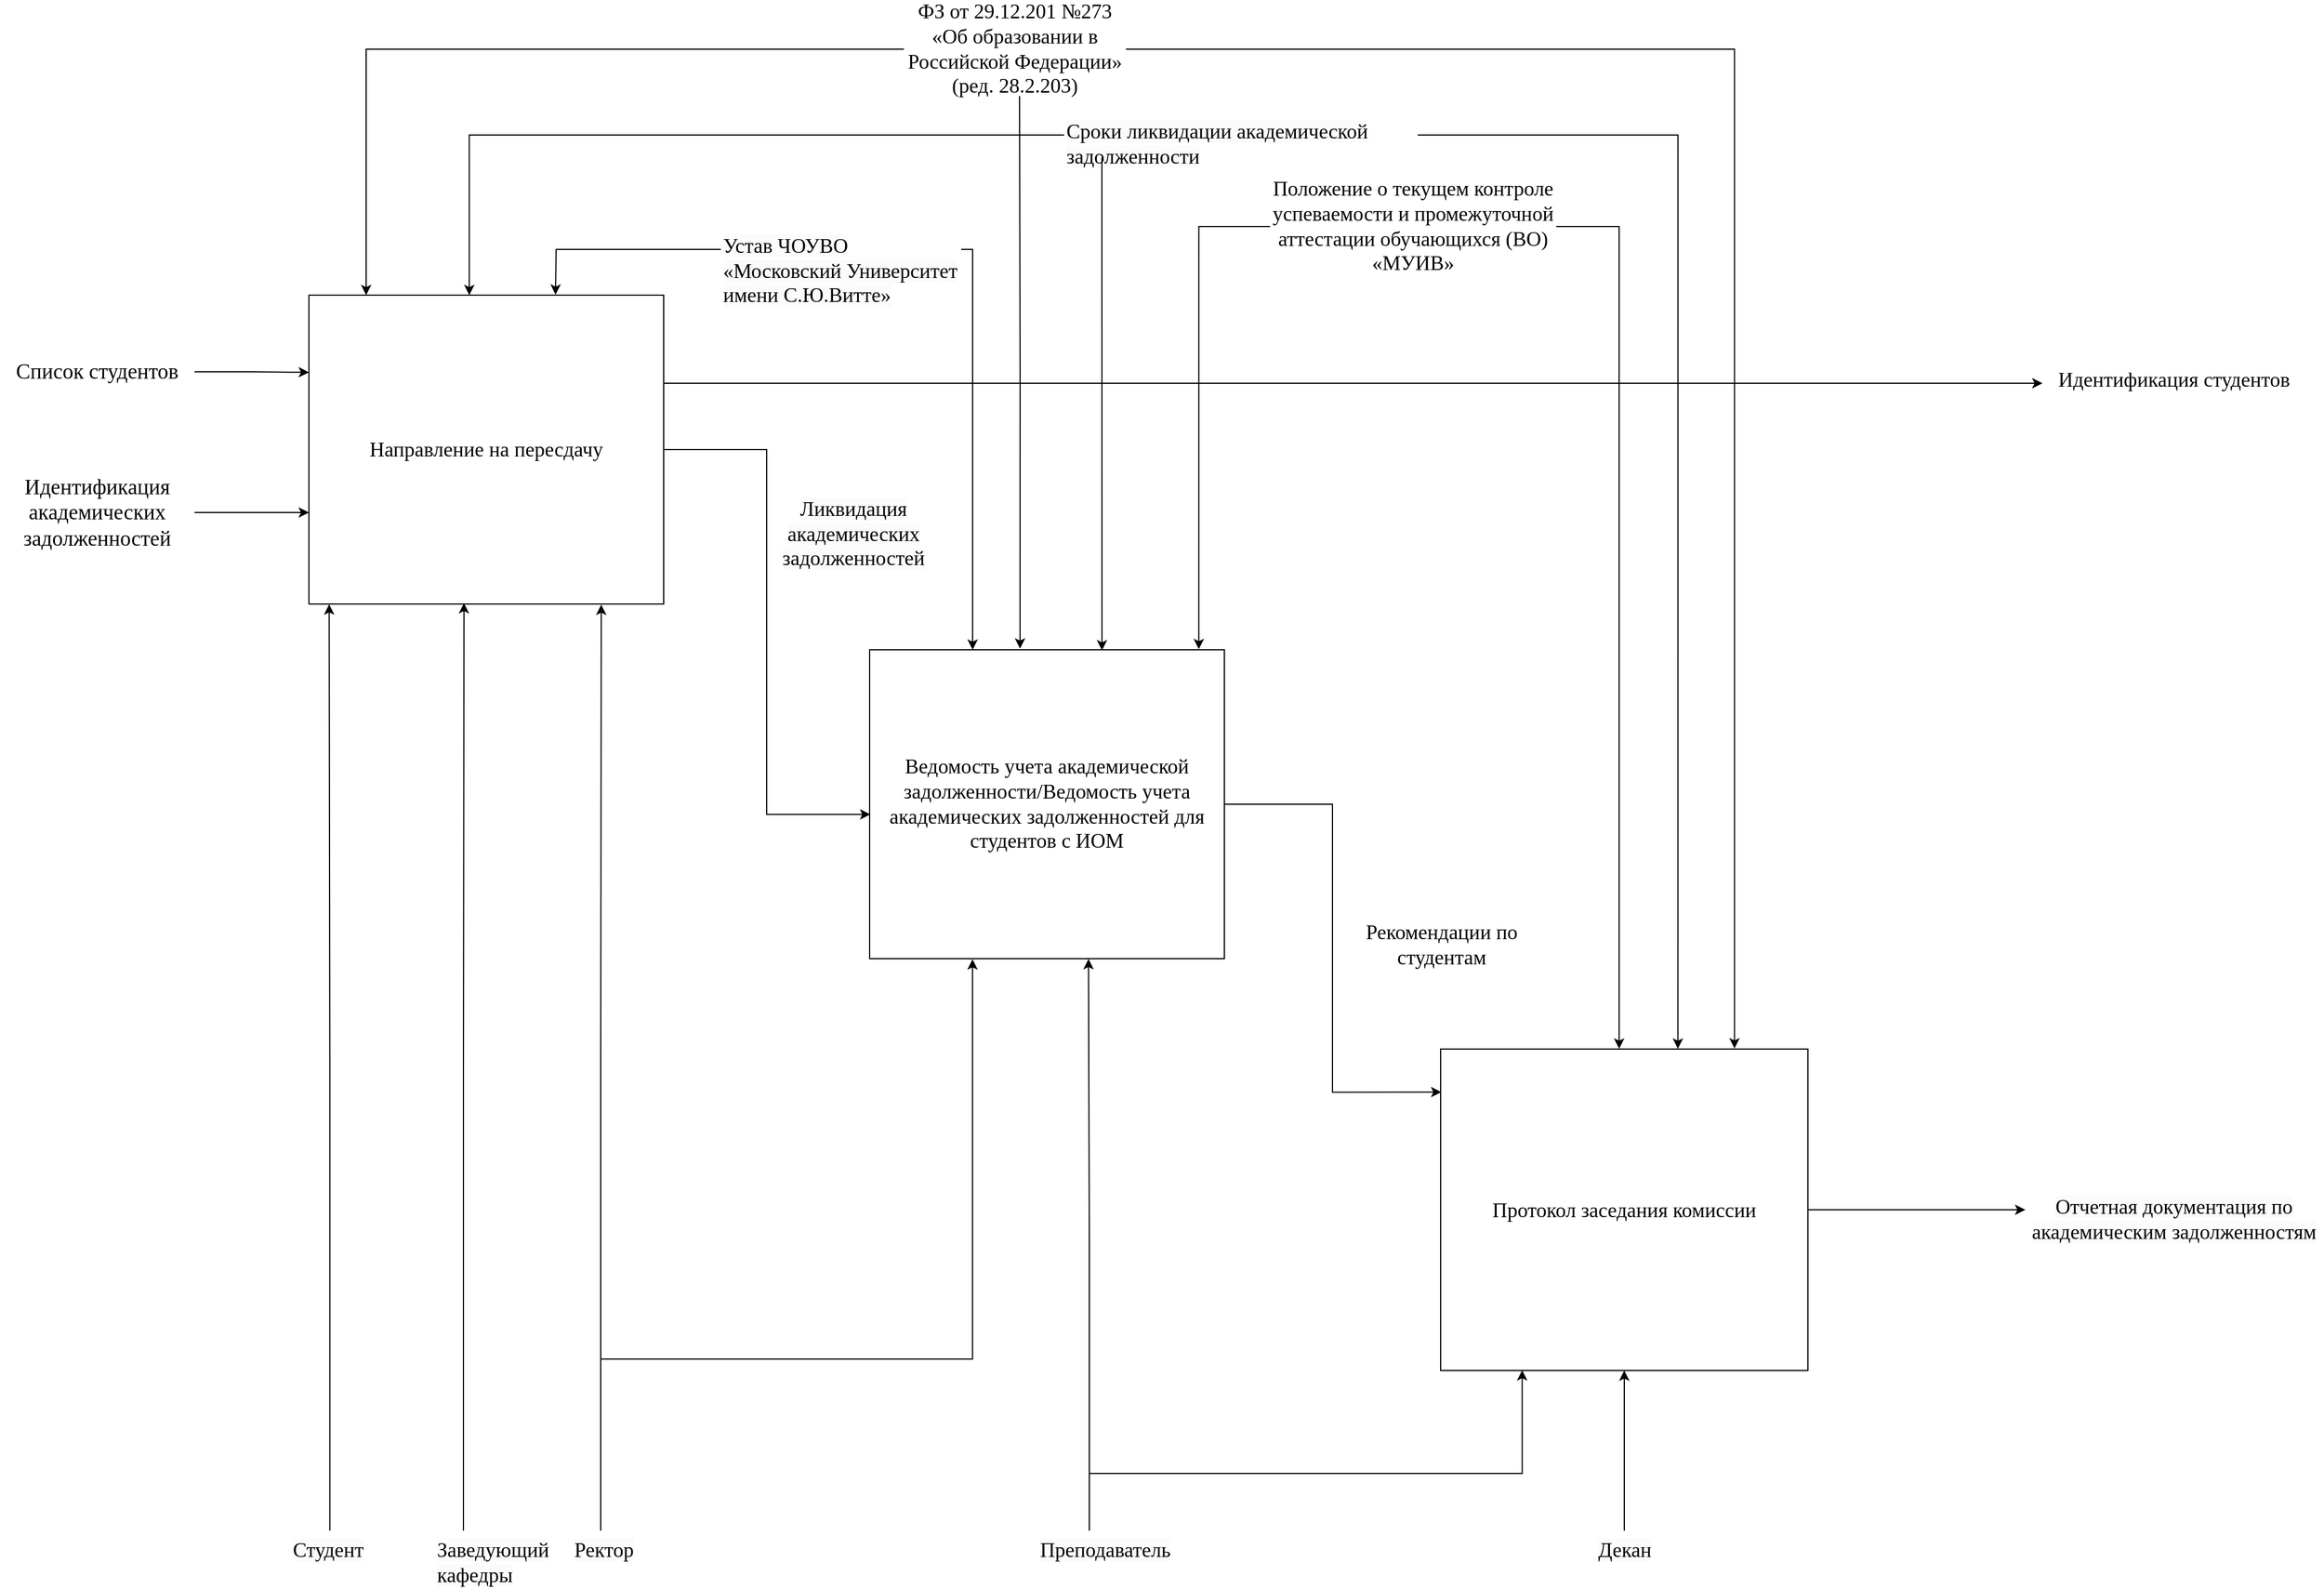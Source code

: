 <mxfile version="27.1.1">
  <diagram name="Страница — 1" id="OdD4HG6TCLOufBFb-vtZ">
    <mxGraphModel dx="3190" dy="2492" grid="1" gridSize="10" guides="1" tooltips="1" connect="1" arrows="1" fold="1" page="1" pageScale="1" pageWidth="827" pageHeight="1169" math="0" shadow="0">
      <root>
        <mxCell id="0" />
        <mxCell id="1" parent="0" />
        <mxCell id="icH0nL4AUDxP8CXkfYBV-19" style="edgeStyle=orthogonalEdgeStyle;rounded=0;orthogonalLoop=1;jettySize=auto;html=1;entryX=0;entryY=0.5;entryDx=0;entryDy=0;" parent="1" source="44kAvlYFRHypITi_IRr9-1" target="icH0nL4AUDxP8CXkfYBV-12" edge="1">
          <mxGeometry relative="1" as="geometry">
            <Array as="points">
              <mxPoint x="720" y="317" />
              <mxPoint x="720" y="317" />
            </Array>
          </mxGeometry>
        </mxCell>
        <mxCell id="44kAvlYFRHypITi_IRr9-1" value="&lt;span style=&quot;font-family: &amp;quot;Times New Roman&amp;quot;;&quot;&gt;Направление на пересдачу&lt;/span&gt;" style="rounded=0;whiteSpace=wrap;html=1;fontSize=18;" parent="1" vertex="1">
          <mxGeometry x="100" y="240" width="310" height="270" as="geometry" />
        </mxCell>
        <mxCell id="44kAvlYFRHypITi_IRr9-59" style="edgeStyle=orthogonalEdgeStyle;rounded=0;orthogonalLoop=1;jettySize=auto;html=1;fontSize=18;entryX=0.486;entryY=-0.001;entryDx=0;entryDy=0;entryPerimeter=0;" parent="1" source="44kAvlYFRHypITi_IRr9-5" target="44kAvlYFRHypITi_IRr9-30" edge="1">
          <mxGeometry relative="1" as="geometry">
            <Array as="points">
              <mxPoint x="1245" y="180" />
            </Array>
          </mxGeometry>
        </mxCell>
        <mxCell id="44kAvlYFRHypITi_IRr9-5" value="&lt;span style=&quot;font-family: &amp;quot;Times New Roman&amp;quot;;&quot;&gt;&lt;font&gt;Положение о текущем контроле успеваемости и промежуточной аттестации обучающихся (ВО) «МУИВ»&lt;/font&gt;&lt;/span&gt;" style="text;html=1;align=center;verticalAlign=middle;whiteSpace=wrap;rounded=0;fontSize=18;" parent="1" vertex="1">
          <mxGeometry x="940" y="170" width="250" height="20" as="geometry" />
        </mxCell>
        <mxCell id="44kAvlYFRHypITi_IRr9-53" style="edgeStyle=orthogonalEdgeStyle;rounded=0;orthogonalLoop=1;jettySize=auto;html=1;fontSize=18;" parent="1" source="44kAvlYFRHypITi_IRr9-7" target="44kAvlYFRHypITi_IRr9-1" edge="1">
          <mxGeometry relative="1" as="geometry">
            <Array as="points">
              <mxPoint x="150" y="25" />
            </Array>
          </mxGeometry>
        </mxCell>
        <mxCell id="44kAvlYFRHypITi_IRr9-7" value="&lt;span style=&quot;font-family: &amp;quot;Times New Roman&amp;quot;;&quot;&gt;ФЗ от 29.12.201 №273 «Об образовании в Российской Федерации» (ред. 28.2.203)&lt;/span&gt;" style="text;html=1;align=center;verticalAlign=middle;whiteSpace=wrap;rounded=0;fontSize=18;" parent="1" vertex="1">
          <mxGeometry x="620" y="10" width="194" height="30" as="geometry" />
        </mxCell>
        <mxCell id="44kAvlYFRHypITi_IRr9-15" value="&lt;span style=&quot;color: rgb(0, 0, 0); font-family: &amp;quot;Times New Roman&amp;quot;; font-style: normal; font-variant-ligatures: normal; font-variant-caps: normal; font-weight: 400; letter-spacing: normal; orphans: 2; text-align: center; text-indent: 0px; text-transform: none; widows: 2; word-spacing: 0px; -webkit-text-stroke-width: 0px; white-space: normal; background-color: rgb(251, 251, 251); text-decoration-thickness: initial; text-decoration-style: initial; text-decoration-color: initial; float: none; display: inline !important;&quot;&gt;Студент&lt;/span&gt;" style="text;whiteSpace=wrap;html=1;fontSize=18;" parent="1" vertex="1">
          <mxGeometry x="84" y="1320" width="68.5" height="40" as="geometry" />
        </mxCell>
        <mxCell id="44kAvlYFRHypITi_IRr9-24" value="&lt;span style=&quot;color: rgb(0, 0, 0); font-family: &amp;quot;Times New Roman&amp;quot;; font-style: normal; font-variant-ligatures: normal; font-variant-caps: normal; font-weight: 400; letter-spacing: normal; orphans: 2; text-align: center; text-indent: 0px; text-transform: none; widows: 2; word-spacing: 0px; -webkit-text-stroke-width: 0px; white-space: normal; background-color: rgb(251, 251, 251); text-decoration-thickness: initial; text-decoration-style: initial; text-decoration-color: initial; float: none; display: inline !important;&quot;&gt;Заведующий кафедры&lt;/span&gt;" style="text;whiteSpace=wrap;html=1;fontSize=18;" parent="1" vertex="1">
          <mxGeometry x="210" y="1320" width="50" height="40" as="geometry" />
        </mxCell>
        <mxCell id="icH0nL4AUDxP8CXkfYBV-7" style="edgeStyle=orthogonalEdgeStyle;rounded=0;orthogonalLoop=1;jettySize=auto;html=1;entryX=0.29;entryY=1.002;entryDx=0;entryDy=0;entryPerimeter=0;" parent="1" source="44kAvlYFRHypITi_IRr9-25" target="44kAvlYFRHypITi_IRr9-29" edge="1">
          <mxGeometry relative="1" as="geometry">
            <Array as="points">
              <mxPoint x="355" y="1170" />
              <mxPoint x="680" y="1170" />
            </Array>
          </mxGeometry>
        </mxCell>
        <mxCell id="44kAvlYFRHypITi_IRr9-25" value="&lt;span style=&quot;color: rgb(0, 0, 0); font-family: &amp;quot;Times New Roman&amp;quot;; font-style: normal; font-variant-ligatures: normal; font-variant-caps: normal; font-weight: 400; letter-spacing: normal; orphans: 2; text-align: center; text-indent: 0px; text-transform: none; widows: 2; word-spacing: 0px; -webkit-text-stroke-width: 0px; white-space: normal; background-color: rgb(251, 251, 251); text-decoration-thickness: initial; text-decoration-style: initial; text-decoration-color: initial; float: none; display: inline !important;&quot;&gt;Ректор&lt;/span&gt;" style="text;whiteSpace=wrap;html=1;fontSize=18;" parent="1" vertex="1">
          <mxGeometry x="330" y="1320" width="50" height="40" as="geometry" />
        </mxCell>
        <mxCell id="UUo2lxp8RJapsqTJif-M-3" style="edgeStyle=orthogonalEdgeStyle;rounded=0;orthogonalLoop=1;jettySize=auto;html=1;entryX=0.5;entryY=1;entryDx=0;entryDy=0;fontSize=18;" parent="1" source="44kAvlYFRHypITi_IRr9-26" target="44kAvlYFRHypITi_IRr9-30" edge="1">
          <mxGeometry relative="1" as="geometry" />
        </mxCell>
        <mxCell id="44kAvlYFRHypITi_IRr9-26" value="&lt;span style=&quot;color: rgb(0, 0, 0); font-family: &amp;quot;Times New Roman&amp;quot;; font-style: normal; font-variant-ligatures: normal; font-variant-caps: normal; font-weight: 400; letter-spacing: normal; orphans: 2; text-indent: 0px; text-transform: none; widows: 2; word-spacing: 0px; -webkit-text-stroke-width: 0px; white-space: normal; background-color: rgb(251, 251, 251); text-decoration-thickness: initial; text-decoration-style: initial; text-decoration-color: initial; float: none; display: inline !important;&quot;&gt;Декан&lt;/span&gt;" style="text;whiteSpace=wrap;html=1;align=center;fontSize=18;" parent="1" vertex="1">
          <mxGeometry x="1214.5" y="1320" width="70" height="40" as="geometry" />
        </mxCell>
        <mxCell id="44kAvlYFRHypITi_IRr9-29" value="&lt;span style=&quot;font-family: &amp;quot;Times New Roman&amp;quot;;&quot;&gt;Ведомость учета академической задолженности/&lt;/span&gt;&lt;font face=&quot;Times New Roman&quot;&gt;Ведомость учета академических задолженностей для студентов с ИОМ&lt;/font&gt;" style="rounded=0;whiteSpace=wrap;html=1;fontSize=18;" parent="1" vertex="1">
          <mxGeometry x="590" y="550" width="310" height="270" as="geometry" />
        </mxCell>
        <mxCell id="lYB-k_tcPMr39Pa2z6qp-15" style="edgeStyle=orthogonalEdgeStyle;rounded=0;orthogonalLoop=1;jettySize=auto;html=1;fontSize=18;entryX=0;entryY=0.5;entryDx=0;entryDy=0;" parent="1" source="44kAvlYFRHypITi_IRr9-30" target="44kAvlYFRHypITi_IRr9-95" edge="1">
          <mxGeometry relative="1" as="geometry">
            <Array as="points">
              <mxPoint x="1490" y="1040" />
              <mxPoint x="1490" y="1040" />
            </Array>
          </mxGeometry>
        </mxCell>
        <mxCell id="44kAvlYFRHypITi_IRr9-30" value="&lt;font face=&quot;Times New Roman&quot;&gt;&lt;span style=&quot;text-align: start; caret-color: rgb(51, 144, 236); white-space-collapse: preserve; background-color: rgb(255, 255, 255);&quot;&gt;&lt;font&gt;Протокол заседания комиссии&lt;/font&gt;&lt;/span&gt;&lt;/font&gt;" style="rounded=0;whiteSpace=wrap;html=1;fontSize=18;" parent="1" vertex="1">
          <mxGeometry x="1089" y="899" width="321" height="281" as="geometry" />
        </mxCell>
        <mxCell id="44kAvlYFRHypITi_IRr9-33" style="edgeStyle=orthogonalEdgeStyle;rounded=0;orthogonalLoop=1;jettySize=auto;html=1;entryX=0.002;entryY=0.533;entryDx=0;entryDy=0;entryPerimeter=0;fontSize=18;" parent="1" source="44kAvlYFRHypITi_IRr9-1" target="44kAvlYFRHypITi_IRr9-29" edge="1">
          <mxGeometry relative="1" as="geometry" />
        </mxCell>
        <mxCell id="44kAvlYFRHypITi_IRr9-34" value="&lt;div style=&quot;text-align: center;&quot;&gt;&lt;span style=&quot;font-family: &amp;quot;Times New Roman&amp;quot;; background-color: rgb(251, 251, 251);&quot;&gt;Ликвидация академических задолженностей&lt;/span&gt;&lt;/div&gt;" style="text;whiteSpace=wrap;html=1;fontSize=18;" parent="1" vertex="1">
          <mxGeometry x="500" y="410" width="150" height="40" as="geometry" />
        </mxCell>
        <mxCell id="lYB-k_tcPMr39Pa2z6qp-7" style="edgeStyle=orthogonalEdgeStyle;rounded=0;orthogonalLoop=1;jettySize=auto;html=1;fontSize=18;" parent="1" source="44kAvlYFRHypITi_IRr9-35" target="44kAvlYFRHypITi_IRr9-29" edge="1">
          <mxGeometry relative="1" as="geometry">
            <Array as="points">
              <mxPoint x="680" y="200" />
            </Array>
          </mxGeometry>
        </mxCell>
        <mxCell id="44kAvlYFRHypITi_IRr9-35" value="&lt;span style=&quot;color: rgb(0, 0, 0); font-family: &amp;quot;Times New Roman&amp;quot;; font-style: normal; font-variant-ligatures: normal; font-variant-caps: normal; font-weight: 400; letter-spacing: normal; orphans: 2; text-align: center; text-indent: 0px; text-transform: none; widows: 2; word-spacing: 0px; -webkit-text-stroke-width: 0px; white-space: normal; background-color: rgb(251, 251, 251); text-decoration-thickness: initial; text-decoration-style: initial; text-decoration-color: initial; float: none; display: inline !important;&quot;&gt;Устав ЧОУВО «Московский Университет имени С.Ю.Витте»&lt;/span&gt;" style="text;whiteSpace=wrap;html=1;fontSize=18;" parent="1" vertex="1">
          <mxGeometry x="460" y="180" width="210" height="40" as="geometry" />
        </mxCell>
        <mxCell id="44kAvlYFRHypITi_IRr9-42" value="&lt;font face=&quot;Times New Roman&quot;&gt;Рекомендации по студентам&lt;/font&gt;" style="text;whiteSpace=wrap;html=1;align=center;fontSize=18;" parent="1" vertex="1">
          <mxGeometry x="1000" y="780" width="180" height="40" as="geometry" />
        </mxCell>
        <mxCell id="44kAvlYFRHypITi_IRr9-55" style="edgeStyle=orthogonalEdgeStyle;rounded=0;orthogonalLoop=1;jettySize=auto;html=1;entryX=0.695;entryY=0.017;entryDx=0;entryDy=0;entryPerimeter=0;exitX=0;exitY=0.5;exitDx=0;exitDy=0;fontSize=18;" parent="1" source="44kAvlYFRHypITi_IRr9-35" edge="1">
          <mxGeometry relative="1" as="geometry">
            <mxPoint x="440" y="135" as="sourcePoint" />
            <mxPoint x="315.45" y="239.59" as="targetPoint" />
          </mxGeometry>
        </mxCell>
        <mxCell id="44kAvlYFRHypITi_IRr9-58" style="edgeStyle=orthogonalEdgeStyle;rounded=0;orthogonalLoop=1;jettySize=auto;html=1;entryX=0.8;entryY=-0.002;entryDx=0;entryDy=0;entryPerimeter=0;fontSize=18;" parent="1" source="44kAvlYFRHypITi_IRr9-7" target="44kAvlYFRHypITi_IRr9-30" edge="1">
          <mxGeometry relative="1" as="geometry" />
        </mxCell>
        <mxCell id="lYB-k_tcPMr39Pa2z6qp-2" style="edgeStyle=orthogonalEdgeStyle;rounded=0;orthogonalLoop=1;jettySize=auto;html=1;fontSize=18;" parent="1" source="44kAvlYFRHypITi_IRr9-62" target="44kAvlYFRHypITi_IRr9-1" edge="1">
          <mxGeometry relative="1" as="geometry">
            <Array as="points">
              <mxPoint x="70" y="430" />
              <mxPoint x="70" y="430" />
            </Array>
          </mxGeometry>
        </mxCell>
        <mxCell id="44kAvlYFRHypITi_IRr9-62" value="&lt;span style=&quot;font-size:14.0pt;font-family:&amp;quot;Times New Roman&amp;quot;,serif;&lt;br/&gt;mso-fareast-font-family:&amp;quot;Times New Roman&amp;quot;;mso-ansi-language:RU;mso-fareast-language:&lt;br/&gt;RU;mso-bidi-language:AR-SA&quot;&gt;Идентификация академических задолженностей&lt;/span&gt;" style="text;html=1;align=center;verticalAlign=middle;whiteSpace=wrap;rounded=0;fontSize=18;" parent="1" vertex="1">
          <mxGeometry x="-170" y="420" width="170" height="20" as="geometry" />
        </mxCell>
        <mxCell id="44kAvlYFRHypITi_IRr9-73" style="edgeStyle=orthogonalEdgeStyle;rounded=0;orthogonalLoop=1;jettySize=auto;html=1;entryX=0.002;entryY=0.134;entryDx=0;entryDy=0;entryPerimeter=0;fontSize=18;" parent="1" source="44kAvlYFRHypITi_IRr9-29" target="44kAvlYFRHypITi_IRr9-30" edge="1">
          <mxGeometry relative="1" as="geometry" />
        </mxCell>
        <mxCell id="44kAvlYFRHypITi_IRr9-88" value="&lt;span style=&quot;color: rgb(0, 0, 0); font-family: &amp;quot;Times New Roman&amp;quot;; font-style: normal; font-variant-ligatures: normal; font-variant-caps: normal; font-weight: 400; letter-spacing: normal; orphans: 2; text-align: center; text-indent: 0px; text-transform: none; widows: 2; word-spacing: 0px; -webkit-text-stroke-width: 0px; white-space: normal; background-color: rgb(251, 251, 251); text-decoration-thickness: initial; text-decoration-style: initial; text-decoration-color: initial; float: none; display: inline !important;&quot;&gt;Преподаватель&lt;/span&gt;" style="text;whiteSpace=wrap;html=1;fontSize=18;" parent="1" vertex="1">
          <mxGeometry x="737" y="1320" width="90" height="40" as="geometry" />
        </mxCell>
        <mxCell id="44kAvlYFRHypITi_IRr9-95" value="&lt;span style=&quot;color: rgb(0, 0, 0); font-family: &amp;quot;Times New Roman&amp;quot;; font-style: normal; font-variant-ligatures: normal; font-variant-caps: normal; font-weight: 400; letter-spacing: normal; orphans: 2; text-indent: 0px; text-transform: none; widows: 2; word-spacing: 0px; -webkit-text-stroke-width: 0px; white-space: normal; background-color: rgb(251, 251, 251); text-decoration-thickness: initial; text-decoration-style: initial; text-decoration-color: initial; float: none; display: inline !important;&quot;&gt;Отчетная документация по академическим задолженностям&lt;/span&gt;" style="text;whiteSpace=wrap;html=1;align=center;fontSize=18;" parent="1" vertex="1">
          <mxGeometry x="1600" y="1019.5" width="260" height="40" as="geometry" />
        </mxCell>
        <mxCell id="44kAvlYFRHypITi_IRr9-106" style="edgeStyle=orthogonalEdgeStyle;rounded=0;orthogonalLoop=1;jettySize=auto;html=1;fontSize=18;entryX=0.437;entryY=0.997;entryDx=0;entryDy=0;entryPerimeter=0;" parent="1" source="44kAvlYFRHypITi_IRr9-24" target="44kAvlYFRHypITi_IRr9-1" edge="1">
          <mxGeometry relative="1" as="geometry">
            <mxPoint x="246" y="510" as="targetPoint" />
          </mxGeometry>
        </mxCell>
        <mxCell id="lYB-k_tcPMr39Pa2z6qp-12" style="edgeStyle=orthogonalEdgeStyle;rounded=0;orthogonalLoop=1;jettySize=auto;html=1;entryX=0.452;entryY=0;entryDx=0;entryDy=0;entryPerimeter=0;fontSize=18;" parent="1" source="44kAvlYFRHypITi_IRr9-64" target="44kAvlYFRHypITi_IRr9-1" edge="1">
          <mxGeometry relative="1" as="geometry" />
        </mxCell>
        <mxCell id="44kAvlYFRHypITi_IRr9-64" value="&lt;span style=&quot;color: rgb(0, 0, 0); font-family: &amp;quot;Times New Roman&amp;quot;; font-style: normal; font-variant-ligatures: normal; font-variant-caps: normal; font-weight: 400; letter-spacing: normal; orphans: 2; text-align: center; text-indent: 0px; text-transform: none; widows: 2; word-spacing: 0px; -webkit-text-stroke-width: 0px; white-space: normal; background-color: rgb(251, 251, 251); text-decoration-thickness: initial; text-decoration-style: initial; text-decoration-color: initial; float: none; display: inline !important;&quot;&gt;Сроки ликвидации академической задолженности&lt;/span&gt;" style="text;whiteSpace=wrap;html=1;fontSize=18;" parent="1" vertex="1">
          <mxGeometry x="760" y="80" width="309" height="40" as="geometry" />
        </mxCell>
        <mxCell id="lYB-k_tcPMr39Pa2z6qp-8" style="edgeStyle=orthogonalEdgeStyle;rounded=0;orthogonalLoop=1;jettySize=auto;html=1;entryX=0.928;entryY=-0.002;entryDx=0;entryDy=0;entryPerimeter=0;fontSize=18;" parent="1" source="44kAvlYFRHypITi_IRr9-5" target="44kAvlYFRHypITi_IRr9-29" edge="1">
          <mxGeometry relative="1" as="geometry" />
        </mxCell>
        <mxCell id="lYB-k_tcPMr39Pa2z6qp-10" style="edgeStyle=orthogonalEdgeStyle;rounded=0;orthogonalLoop=1;jettySize=auto;html=1;entryX=0.655;entryY=0.002;entryDx=0;entryDy=0;entryPerimeter=0;fontSize=18;" parent="1" source="44kAvlYFRHypITi_IRr9-64" target="44kAvlYFRHypITi_IRr9-29" edge="1">
          <mxGeometry relative="1" as="geometry">
            <Array as="points">
              <mxPoint x="793" y="220" />
              <mxPoint x="793" y="220" />
            </Array>
          </mxGeometry>
        </mxCell>
        <mxCell id="lYB-k_tcPMr39Pa2z6qp-11" style="edgeStyle=orthogonalEdgeStyle;rounded=0;orthogonalLoop=1;jettySize=auto;html=1;entryX=0.424;entryY=0.011;entryDx=0;entryDy=0;entryPerimeter=0;fontSize=18;" parent="1" edge="1">
          <mxGeometry relative="1" as="geometry">
            <mxPoint x="721" y="66" as="sourcePoint" />
            <mxPoint x="721.44" y="548.97" as="targetPoint" />
          </mxGeometry>
        </mxCell>
        <mxCell id="lYB-k_tcPMr39Pa2z6qp-13" style="edgeStyle=orthogonalEdgeStyle;rounded=0;orthogonalLoop=1;jettySize=auto;html=1;entryX=0.646;entryY=-0.001;entryDx=0;entryDy=0;entryPerimeter=0;fontSize=18;" parent="1" source="44kAvlYFRHypITi_IRr9-64" target="44kAvlYFRHypITi_IRr9-30" edge="1">
          <mxGeometry relative="1" as="geometry" />
        </mxCell>
        <mxCell id="icH0nL4AUDxP8CXkfYBV-4" style="edgeStyle=orthogonalEdgeStyle;rounded=0;orthogonalLoop=1;jettySize=auto;html=1;entryX=0.057;entryY=1.001;entryDx=0;entryDy=0;entryPerimeter=0;" parent="1" source="44kAvlYFRHypITi_IRr9-15" target="44kAvlYFRHypITi_IRr9-1" edge="1">
          <mxGeometry relative="1" as="geometry">
            <mxPoint x="120" y="510" as="targetPoint" />
          </mxGeometry>
        </mxCell>
        <mxCell id="icH0nL4AUDxP8CXkfYBV-6" style="edgeStyle=orthogonalEdgeStyle;rounded=0;orthogonalLoop=1;jettySize=auto;html=1;entryX=0.824;entryY=1.002;entryDx=0;entryDy=0;entryPerimeter=0;" parent="1" source="44kAvlYFRHypITi_IRr9-25" target="44kAvlYFRHypITi_IRr9-1" edge="1">
          <mxGeometry relative="1" as="geometry" />
        </mxCell>
        <mxCell id="icH0nL4AUDxP8CXkfYBV-8" style="edgeStyle=orthogonalEdgeStyle;rounded=0;orthogonalLoop=1;jettySize=auto;html=1;entryX=0.617;entryY=1.001;entryDx=0;entryDy=0;entryPerimeter=0;" parent="1" source="44kAvlYFRHypITi_IRr9-88" target="44kAvlYFRHypITi_IRr9-29" edge="1">
          <mxGeometry relative="1" as="geometry" />
        </mxCell>
        <mxCell id="icH0nL4AUDxP8CXkfYBV-9" style="edgeStyle=orthogonalEdgeStyle;rounded=0;orthogonalLoop=1;jettySize=auto;html=1;entryX=0.222;entryY=0.999;entryDx=0;entryDy=0;entryPerimeter=0;" parent="1" source="44kAvlYFRHypITi_IRr9-88" target="44kAvlYFRHypITi_IRr9-30" edge="1">
          <mxGeometry relative="1" as="geometry">
            <Array as="points">
              <mxPoint x="782" y="1270" />
              <mxPoint x="1160" y="1270" />
            </Array>
          </mxGeometry>
        </mxCell>
        <mxCell id="icH0nL4AUDxP8CXkfYBV-12" value="&lt;span style=&quot;font-family: &amp;quot;Times New Roman&amp;quot;;&quot;&gt;&lt;font&gt;Идентификация студентов&lt;/font&gt;&lt;/span&gt;" style="text;whiteSpace=wrap;html=1;align=center;fontSize=18;" parent="1" vertex="1">
          <mxGeometry x="1615" y="297" width="230" height="40" as="geometry" />
        </mxCell>
        <mxCell id="icH0nL4AUDxP8CXkfYBV-18" style="edgeStyle=orthogonalEdgeStyle;rounded=0;orthogonalLoop=1;jettySize=auto;html=1;entryX=0;entryY=0.25;entryDx=0;entryDy=0;" parent="1" source="icH0nL4AUDxP8CXkfYBV-15" target="44kAvlYFRHypITi_IRr9-1" edge="1">
          <mxGeometry relative="1" as="geometry" />
        </mxCell>
        <mxCell id="icH0nL4AUDxP8CXkfYBV-15" value="&lt;span style=&quot;font-size:14.0pt;font-family:&amp;quot;Times New Roman&amp;quot;,serif;&lt;br/&gt;mso-fareast-font-family:&amp;quot;Times New Roman&amp;quot;;mso-ansi-language:RU;mso-fareast-language:&lt;br/&gt;RU;mso-bidi-language:AR-SA&quot;&gt;Список студентов&lt;/span&gt;" style="text;html=1;align=center;verticalAlign=middle;whiteSpace=wrap;rounded=0;fontSize=18;" parent="1" vertex="1">
          <mxGeometry x="-170" y="297" width="170" height="20" as="geometry" />
        </mxCell>
      </root>
    </mxGraphModel>
  </diagram>
</mxfile>
